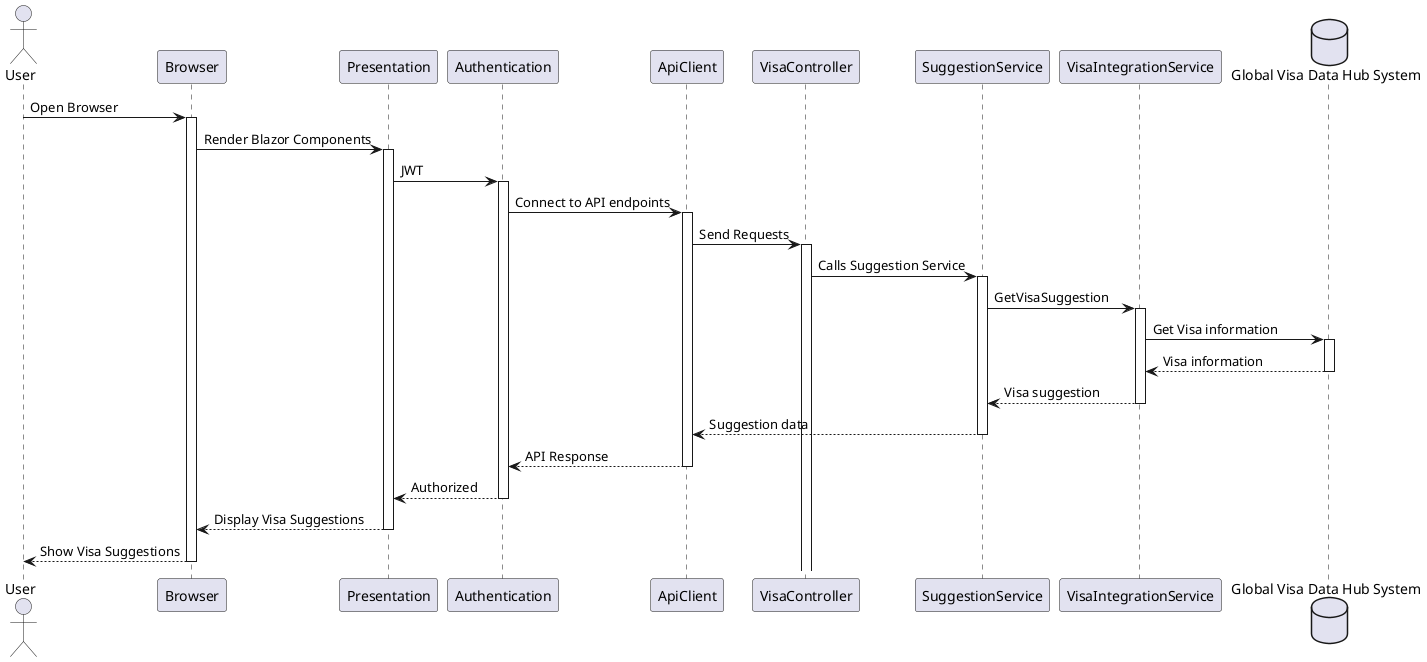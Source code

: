 @startuml

actor User
participant Browser as UI
participant Presentation
participant Authentication
participant ApiClient
participant VisaController
participant SuggestionService
participant VisaIntegrationService
database "Global Visa Data Hub System" as VisaDataHub

User -> UI: Open Browser
activate UI

UI -> Presentation: Render Blazor Components
activate Presentation

Presentation -> Authentication: JWT
activate Authentication

Authentication -> ApiClient: Connect to API endpoints
activate ApiClient

ApiClient -> VisaController: Send Requests
activate VisaController

VisaController -> SuggestionService: Calls Suggestion Service
activate SuggestionService

SuggestionService -> VisaIntegrationService: GetVisaSuggestion
activate VisaIntegrationService

VisaIntegrationService -> VisaDataHub: Get Visa information
activate VisaDataHub

VisaDataHub --> VisaIntegrationService: Visa information
deactivate VisaDataHub

VisaIntegrationService --> SuggestionService: Visa suggestion
deactivate VisaIntegrationService

SuggestionService --> ApiClient: Suggestion data
deactivate SuggestionService

ApiClient --> Authentication: API Response
deactivate ApiClient

Authentication --> Presentation: Authorized
deactivate Authentication

Presentation --> UI: Display Visa Suggestions
deactivate Presentation

UI --> User: Show Visa Suggestions
deactivate UI

@enduml
